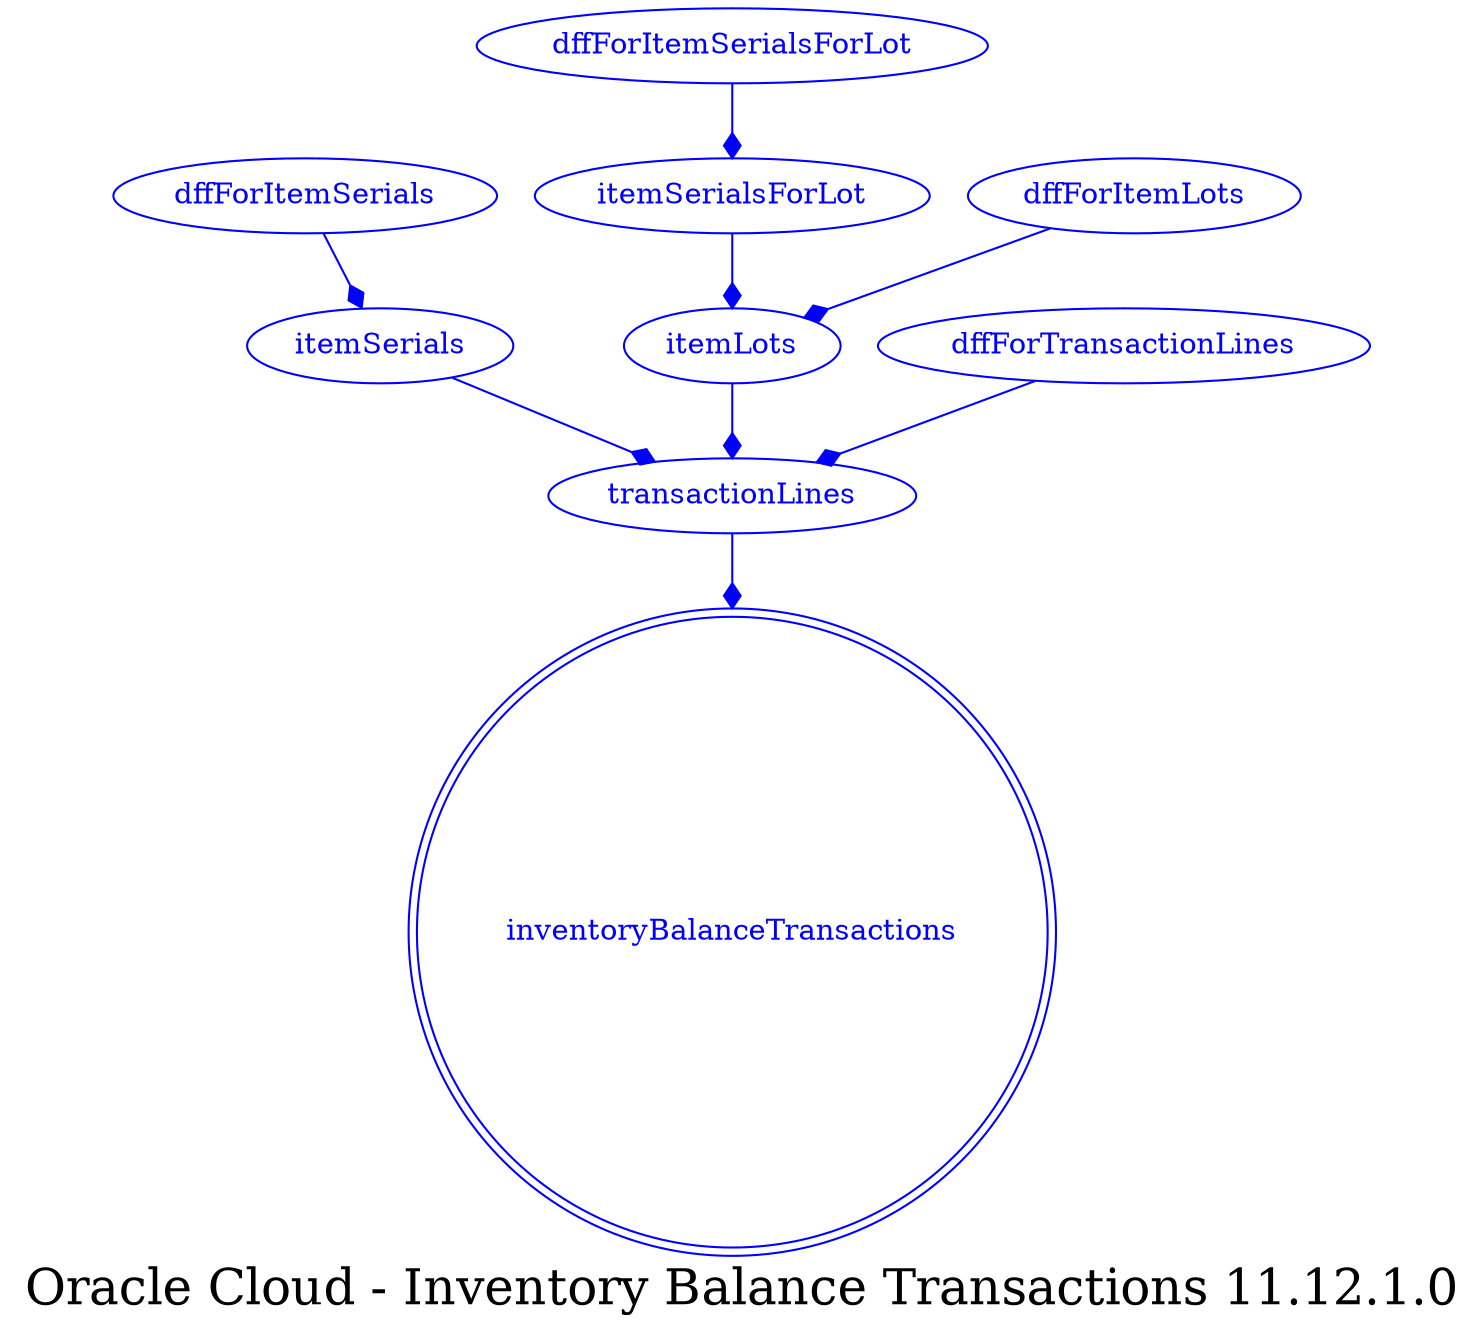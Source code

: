 digraph LexiconGraph {
graph[label="Oracle Cloud - Inventory Balance Transactions 11.12.1.0", fontsize=24]
splines=true
"inventoryBalanceTransactions" [color=blue, fontcolor=blue, shape=doublecircle]
"transactionLines" -> "inventoryBalanceTransactions" [color=blue, fontcolor=blue, arrowhead=diamond, arrowtail=none]
"transactionLines" [color=blue, fontcolor=blue, shape=ellipse]
"itemSerials" -> "transactionLines" [color=blue, fontcolor=blue, arrowhead=diamond, arrowtail=none]
"itemSerials" [color=blue, fontcolor=blue, shape=ellipse]
"dffForItemSerials" -> "itemSerials" [color=blue, fontcolor=blue, arrowhead=diamond, arrowtail=none]
"dffForItemSerials" [color=blue, fontcolor=blue, shape=ellipse]
"itemLots" -> "transactionLines" [color=blue, fontcolor=blue, arrowhead=diamond, arrowtail=none]
"itemLots" [color=blue, fontcolor=blue, shape=ellipse]
"itemSerialsForLot" -> "itemLots" [color=blue, fontcolor=blue, arrowhead=diamond, arrowtail=none]
"itemSerialsForLot" [color=blue, fontcolor=blue, shape=ellipse]
"dffForItemSerialsForLot" -> "itemSerialsForLot" [color=blue, fontcolor=blue, arrowhead=diamond, arrowtail=none]
"dffForItemSerialsForLot" [color=blue, fontcolor=blue, shape=ellipse]
"dffForItemLots" -> "itemLots" [color=blue, fontcolor=blue, arrowhead=diamond, arrowtail=none]
"dffForItemLots" [color=blue, fontcolor=blue, shape=ellipse]
"dffForTransactionLines" -> "transactionLines" [color=blue, fontcolor=blue, arrowhead=diamond, arrowtail=none]
"dffForTransactionLines" [color=blue, fontcolor=blue, shape=ellipse]
}
